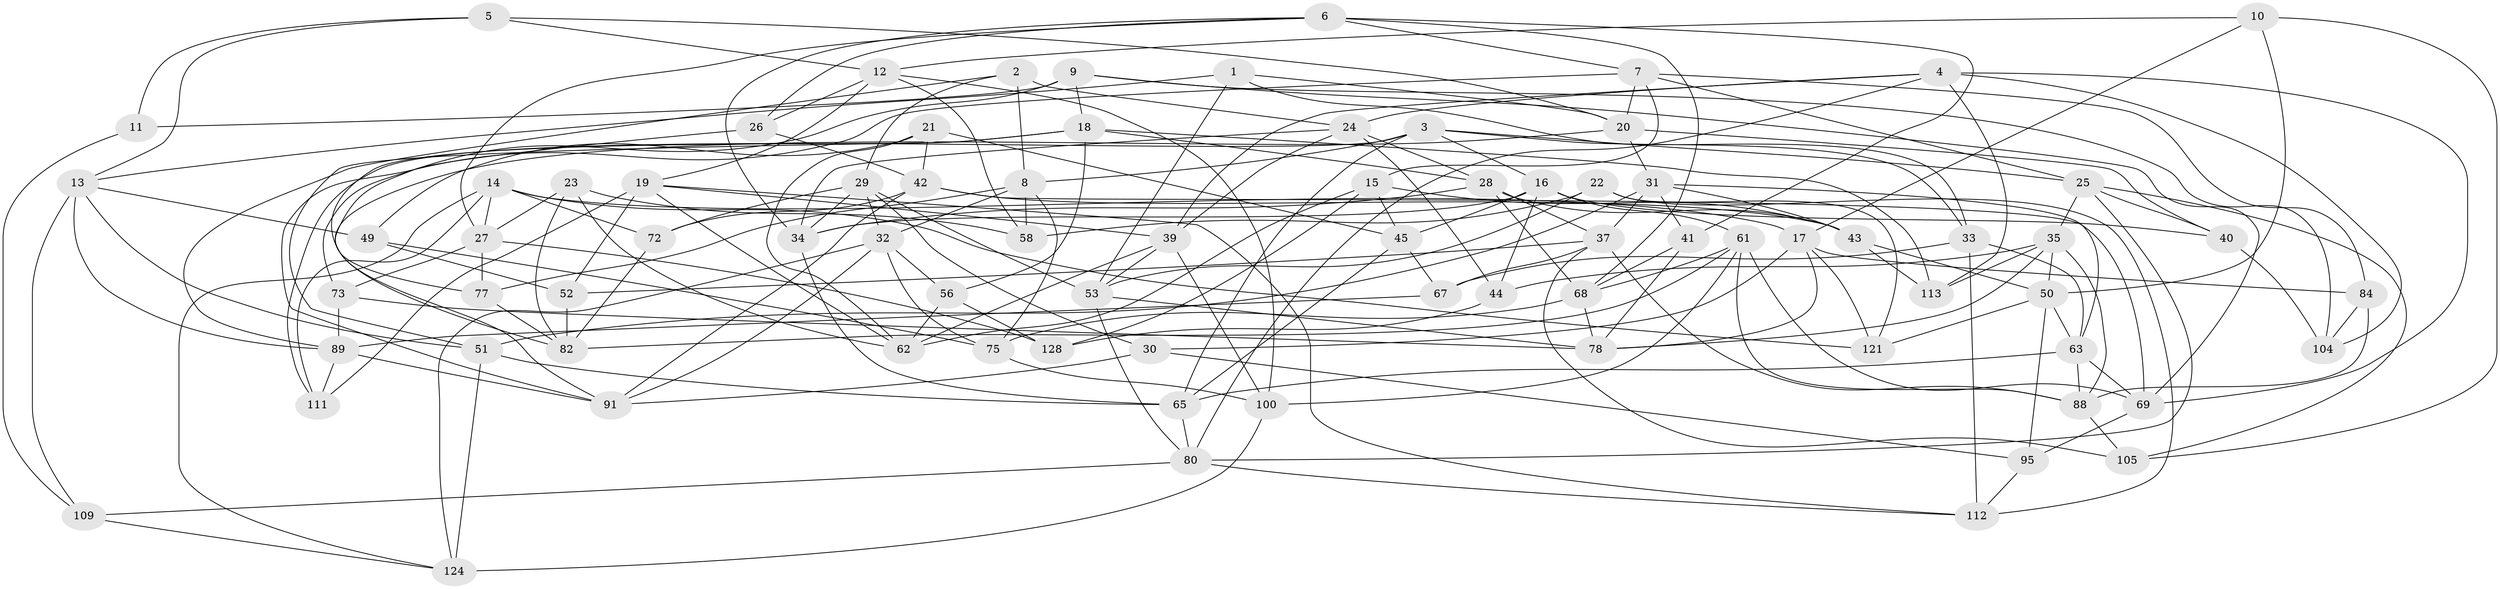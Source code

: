 // Generated by graph-tools (version 1.1) at 2025/52/02/27/25 19:52:31]
// undirected, 79 vertices, 202 edges
graph export_dot {
graph [start="1"]
  node [color=gray90,style=filled];
  1;
  2;
  3 [super="+85"];
  4 [super="+38"];
  5;
  6 [super="+102"];
  7 [super="+81"];
  8 [super="+46"];
  9 [super="+66"];
  10;
  11;
  12 [super="+64"];
  13 [super="+125"];
  14 [super="+48"];
  15 [super="+97"];
  16 [super="+87"];
  17 [super="+55"];
  18 [super="+59"];
  19 [super="+117"];
  20 [super="+94"];
  21;
  22;
  23;
  24 [super="+70"];
  25 [super="+107"];
  26;
  27 [super="+122"];
  28 [super="+76"];
  29 [super="+57"];
  30;
  31 [super="+93"];
  32 [super="+36"];
  33 [super="+118"];
  34 [super="+120"];
  35 [super="+60"];
  37 [super="+54"];
  39 [super="+47"];
  40;
  41;
  42 [super="+123"];
  43 [super="+86"];
  44;
  45 [super="+108"];
  49;
  50 [super="+71"];
  51 [super="+74"];
  52;
  53 [super="+116"];
  56;
  58;
  61 [super="+101"];
  62 [super="+96"];
  63 [super="+103"];
  65 [super="+79"];
  67;
  68 [super="+83"];
  69 [super="+99"];
  72;
  73;
  75 [super="+115"];
  77;
  78 [super="+90"];
  80 [super="+110"];
  82 [super="+106"];
  84;
  88 [super="+92"];
  89 [super="+98"];
  91 [super="+127"];
  95;
  100 [super="+119"];
  104;
  105;
  109;
  111;
  112 [super="+114"];
  113;
  121;
  124 [super="+126"];
  128;
  1 -- 53;
  1 -- 20;
  1 -- 33;
  1 -- 13;
  2 -- 29;
  2 -- 24;
  2 -- 8;
  2 -- 89;
  3 -- 16;
  3 -- 111;
  3 -- 8;
  3 -- 65;
  3 -- 33;
  3 -- 25;
  4 -- 113;
  4 -- 104;
  4 -- 69;
  4 -- 80;
  4 -- 39;
  4 -- 24;
  5 -- 13;
  5 -- 11;
  5 -- 12;
  5 -- 20;
  6 -- 41;
  6 -- 68;
  6 -- 34;
  6 -- 26;
  6 -- 7;
  6 -- 27;
  7 -- 25;
  7 -- 84;
  7 -- 91;
  7 -- 20;
  7 -- 15;
  8 -- 77;
  8 -- 75;
  8 -- 32;
  8 -- 58;
  9 -- 104;
  9 -- 11 [weight=2];
  9 -- 73;
  9 -- 18;
  9 -- 69;
  10 -- 105;
  10 -- 12;
  10 -- 17;
  10 -- 50;
  11 -- 109;
  12 -- 19;
  12 -- 100;
  12 -- 26;
  12 -- 58;
  13 -- 49;
  13 -- 51;
  13 -- 89;
  13 -- 109;
  14 -- 72;
  14 -- 17;
  14 -- 121;
  14 -- 124;
  14 -- 111;
  14 -- 27;
  15 -- 45 [weight=2];
  15 -- 128;
  15 -- 43;
  15 -- 62;
  16 -- 40;
  16 -- 61;
  16 -- 34;
  16 -- 44;
  16 -- 45;
  17 -- 30;
  17 -- 84;
  17 -- 121;
  17 -- 78;
  18 -- 56;
  18 -- 113;
  18 -- 51;
  18 -- 82;
  18 -- 28;
  19 -- 52;
  19 -- 39;
  19 -- 111;
  19 -- 62;
  19 -- 112;
  20 -- 31;
  20 -- 40;
  20 -- 91;
  21 -- 62;
  21 -- 45;
  21 -- 49;
  21 -- 42;
  22 -- 58;
  22 -- 121;
  22 -- 53;
  22 -- 112;
  23 -- 27;
  23 -- 58;
  23 -- 62;
  23 -- 82;
  24 -- 44;
  24 -- 28;
  24 -- 34;
  24 -- 39;
  25 -- 40;
  25 -- 80;
  25 -- 105;
  25 -- 35;
  26 -- 77;
  26 -- 42;
  27 -- 77;
  27 -- 128;
  27 -- 73;
  28 -- 34;
  28 -- 43;
  28 -- 68;
  28 -- 37;
  29 -- 72;
  29 -- 34;
  29 -- 32;
  29 -- 53;
  29 -- 30;
  30 -- 95;
  30 -- 91;
  31 -- 41;
  31 -- 63;
  31 -- 43;
  31 -- 37;
  31 -- 51;
  32 -- 91;
  32 -- 75;
  32 -- 56;
  32 -- 124;
  33 -- 67;
  33 -- 112 [weight=2];
  33 -- 63;
  34 -- 65;
  35 -- 44;
  35 -- 78;
  35 -- 88;
  35 -- 50;
  35 -- 113;
  37 -- 105;
  37 -- 67;
  37 -- 52;
  37 -- 88;
  39 -- 62;
  39 -- 100;
  39 -- 53;
  40 -- 104;
  41 -- 68;
  41 -- 78;
  42 -- 72;
  42 -- 91;
  42 -- 43;
  42 -- 69;
  43 -- 113;
  43 -- 50;
  44 -- 128;
  45 -- 65;
  45 -- 67;
  49 -- 52;
  49 -- 75;
  50 -- 95;
  50 -- 63;
  50 -- 121;
  51 -- 124 [weight=2];
  51 -- 65;
  52 -- 82;
  53 -- 80;
  53 -- 78;
  56 -- 128;
  56 -- 62;
  61 -- 82;
  61 -- 69;
  61 -- 100;
  61 -- 88;
  61 -- 68;
  63 -- 69;
  63 -- 88;
  63 -- 65;
  65 -- 80;
  67 -- 89;
  68 -- 78;
  68 -- 75;
  69 -- 95;
  72 -- 82;
  73 -- 89;
  73 -- 78;
  75 -- 100 [weight=2];
  77 -- 82;
  80 -- 112;
  80 -- 109;
  84 -- 104;
  84 -- 88;
  88 -- 105;
  89 -- 111;
  89 -- 91;
  95 -- 112;
  100 -- 124;
  109 -- 124;
}
